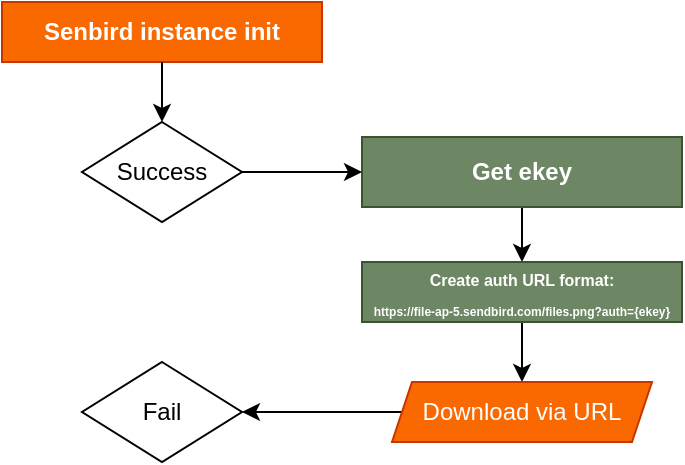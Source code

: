 <mxfile version="21.7.2" type="github">
  <diagram name="Page-1" id="c0BkALPo60dT4PhIShOH">
    <mxGraphModel dx="600" dy="319" grid="1" gridSize="10" guides="1" tooltips="1" connect="1" arrows="1" fold="1" page="1" pageScale="1" pageWidth="850" pageHeight="1100" math="0" shadow="0">
      <root>
        <mxCell id="0" />
        <mxCell id="1" parent="0" />
        <mxCell id="H29aB0WoKidz8zTTx161-2" value="Senbird instance init" style="rounded=0;whiteSpace=wrap;html=1;fillColor=#fa6800;strokeColor=#C73500;fontColor=#FFFFFF;fontStyle=1" vertex="1" parent="1">
          <mxGeometry x="40" y="90" width="160" height="30" as="geometry" />
        </mxCell>
        <mxCell id="H29aB0WoKidz8zTTx161-8" style="edgeStyle=orthogonalEdgeStyle;rounded=0;orthogonalLoop=1;jettySize=auto;html=1;entryX=0.5;entryY=0;entryDx=0;entryDy=0;" edge="1" parent="1" source="H29aB0WoKidz8zTTx161-3" target="H29aB0WoKidz8zTTx161-7">
          <mxGeometry relative="1" as="geometry" />
        </mxCell>
        <mxCell id="H29aB0WoKidz8zTTx161-3" value="Get ekey" style="rounded=0;whiteSpace=wrap;html=1;fillColor=#6d8764;strokeColor=#3A5431;fontColor=#ffffff;fontStyle=1" vertex="1" parent="1">
          <mxGeometry x="220" y="157.5" width="160" height="35" as="geometry" />
        </mxCell>
        <mxCell id="H29aB0WoKidz8zTTx161-4" value="Success" style="rhombus;whiteSpace=wrap;html=1;fontStyle=0" vertex="1" parent="1">
          <mxGeometry x="80" y="150" width="80" height="50" as="geometry" />
        </mxCell>
        <mxCell id="H29aB0WoKidz8zTTx161-5" value="" style="endArrow=classic;html=1;rounded=0;exitX=1;exitY=0.5;exitDx=0;exitDy=0;entryX=0;entryY=0.5;entryDx=0;entryDy=0;" edge="1" parent="1" source="H29aB0WoKidz8zTTx161-4" target="H29aB0WoKidz8zTTx161-3">
          <mxGeometry width="50" height="50" relative="1" as="geometry">
            <mxPoint x="230" y="230" as="sourcePoint" />
            <mxPoint x="280" y="180" as="targetPoint" />
          </mxGeometry>
        </mxCell>
        <mxCell id="H29aB0WoKidz8zTTx161-6" value="" style="endArrow=classic;html=1;rounded=0;exitX=0.5;exitY=1;exitDx=0;exitDy=0;entryX=0.5;entryY=0;entryDx=0;entryDy=0;" edge="1" parent="1" source="H29aB0WoKidz8zTTx161-2" target="H29aB0WoKidz8zTTx161-4">
          <mxGeometry width="50" height="50" relative="1" as="geometry">
            <mxPoint x="230" y="210" as="sourcePoint" />
            <mxPoint x="280" y="160" as="targetPoint" />
          </mxGeometry>
        </mxCell>
        <mxCell id="H29aB0WoKidz8zTTx161-12" value="" style="edgeStyle=orthogonalEdgeStyle;rounded=0;orthogonalLoop=1;jettySize=auto;html=1;" edge="1" parent="1" source="H29aB0WoKidz8zTTx161-7" target="H29aB0WoKidz8zTTx161-10">
          <mxGeometry relative="1" as="geometry" />
        </mxCell>
        <mxCell id="H29aB0WoKidz8zTTx161-7" value="&lt;div&gt;&lt;font style=&quot;font-size: 8px;&quot;&gt;Create auth URL format:&lt;/font&gt;&lt;br&gt;&lt;font style=&quot;font-size: 6px;&quot;&gt;https://file-ap-5.sendbird.com/files.png?auth={ekey}&lt;/font&gt;&lt;br&gt;&lt;/div&gt;" style="rounded=0;whiteSpace=wrap;html=1;fillColor=#6d8764;strokeColor=#3A5431;fontColor=#ffffff;fontStyle=1;verticalAlign=middle;spacing=0;" vertex="1" parent="1">
          <mxGeometry x="220" y="220" width="160" height="30" as="geometry" />
        </mxCell>
        <mxCell id="H29aB0WoKidz8zTTx161-14" style="edgeStyle=orthogonalEdgeStyle;rounded=0;orthogonalLoop=1;jettySize=auto;html=1;entryX=1;entryY=0.5;entryDx=0;entryDy=0;" edge="1" parent="1" source="H29aB0WoKidz8zTTx161-10" target="H29aB0WoKidz8zTTx161-13">
          <mxGeometry relative="1" as="geometry" />
        </mxCell>
        <mxCell id="H29aB0WoKidz8zTTx161-10" value="Download via URL" style="shape=parallelogram;perimeter=parallelogramPerimeter;whiteSpace=wrap;html=1;fixedSize=1;size=10;fillColor=#fa6800;fontColor=#FFFFFF;strokeColor=#C73500;" vertex="1" parent="1">
          <mxGeometry x="235" y="280" width="130" height="30" as="geometry" />
        </mxCell>
        <mxCell id="H29aB0WoKidz8zTTx161-13" value="Fail" style="rhombus;whiteSpace=wrap;html=1;fontStyle=0" vertex="1" parent="1">
          <mxGeometry x="80" y="270" width="80" height="50" as="geometry" />
        </mxCell>
      </root>
    </mxGraphModel>
  </diagram>
</mxfile>
